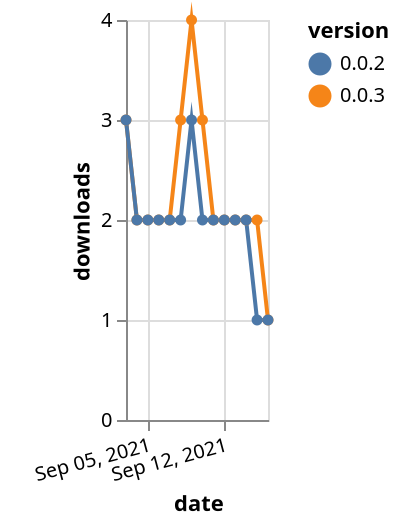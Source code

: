 {"$schema": "https://vega.github.io/schema/vega-lite/v5.json", "description": "A simple bar chart with embedded data.", "data": {"values": [{"date": "2021-09-03", "total": 2812, "delta": 3, "version": "0.0.3"}, {"date": "2021-09-04", "total": 2814, "delta": 2, "version": "0.0.3"}, {"date": "2021-09-05", "total": 2816, "delta": 2, "version": "0.0.3"}, {"date": "2021-09-06", "total": 2818, "delta": 2, "version": "0.0.3"}, {"date": "2021-09-07", "total": 2820, "delta": 2, "version": "0.0.3"}, {"date": "2021-09-08", "total": 2823, "delta": 3, "version": "0.0.3"}, {"date": "2021-09-09", "total": 2827, "delta": 4, "version": "0.0.3"}, {"date": "2021-09-10", "total": 2830, "delta": 3, "version": "0.0.3"}, {"date": "2021-09-11", "total": 2832, "delta": 2, "version": "0.0.3"}, {"date": "2021-09-12", "total": 2834, "delta": 2, "version": "0.0.3"}, {"date": "2021-09-13", "total": 2836, "delta": 2, "version": "0.0.3"}, {"date": "2021-09-14", "total": 2838, "delta": 2, "version": "0.0.3"}, {"date": "2021-09-15", "total": 2840, "delta": 2, "version": "0.0.3"}, {"date": "2021-09-16", "total": 2841, "delta": 1, "version": "0.0.3"}, {"date": "2021-09-03", "total": 2532, "delta": 3, "version": "0.0.2"}, {"date": "2021-09-04", "total": 2534, "delta": 2, "version": "0.0.2"}, {"date": "2021-09-05", "total": 2536, "delta": 2, "version": "0.0.2"}, {"date": "2021-09-06", "total": 2538, "delta": 2, "version": "0.0.2"}, {"date": "2021-09-07", "total": 2540, "delta": 2, "version": "0.0.2"}, {"date": "2021-09-08", "total": 2542, "delta": 2, "version": "0.0.2"}, {"date": "2021-09-09", "total": 2545, "delta": 3, "version": "0.0.2"}, {"date": "2021-09-10", "total": 2547, "delta": 2, "version": "0.0.2"}, {"date": "2021-09-11", "total": 2549, "delta": 2, "version": "0.0.2"}, {"date": "2021-09-12", "total": 2551, "delta": 2, "version": "0.0.2"}, {"date": "2021-09-13", "total": 2553, "delta": 2, "version": "0.0.2"}, {"date": "2021-09-14", "total": 2555, "delta": 2, "version": "0.0.2"}, {"date": "2021-09-15", "total": 2556, "delta": 1, "version": "0.0.2"}, {"date": "2021-09-16", "total": 2557, "delta": 1, "version": "0.0.2"}]}, "width": "container", "mark": {"type": "line", "point": {"filled": true}}, "encoding": {"x": {"field": "date", "type": "temporal", "timeUnit": "yearmonthdate", "title": "date", "axis": {"labelAngle": -15}}, "y": {"field": "delta", "type": "quantitative", "title": "downloads"}, "color": {"field": "version", "type": "nominal"}, "tooltip": {"field": "delta"}}}